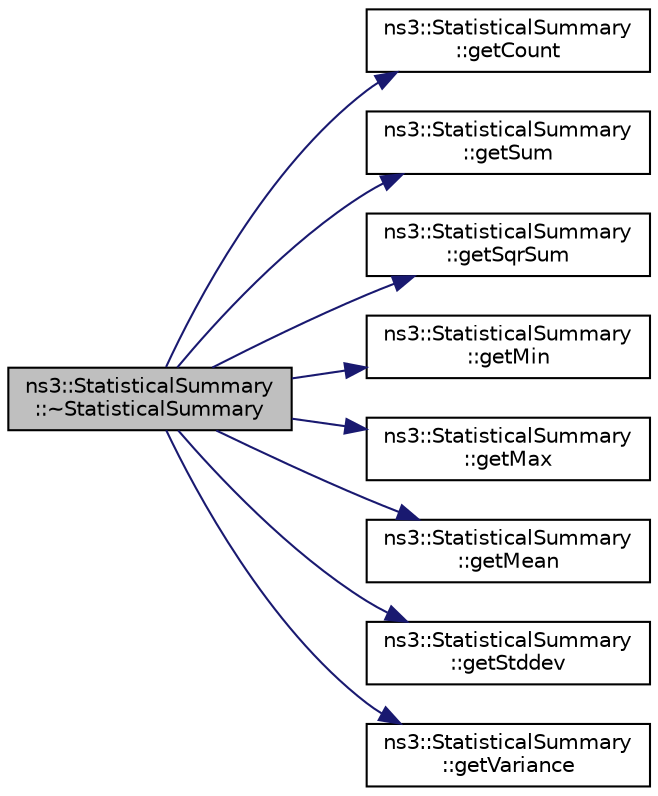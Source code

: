 digraph "ns3::StatisticalSummary::~StatisticalSummary"
{
  edge [fontname="Helvetica",fontsize="10",labelfontname="Helvetica",labelfontsize="10"];
  node [fontname="Helvetica",fontsize="10",shape=record];
  rankdir="LR";
  Node1 [label="ns3::StatisticalSummary\l::~StatisticalSummary",height=0.2,width=0.4,color="black", fillcolor="grey75", style="filled", fontcolor="black"];
  Node1 -> Node2 [color="midnightblue",fontsize="10",style="solid"];
  Node2 [label="ns3::StatisticalSummary\l::getCount",height=0.2,width=0.4,color="black", fillcolor="white", style="filled",URL="$d8/d78/classns3_1_1StatisticalSummary.html#a8eb8595f7ee683a643103a8c7ceb4aaf"];
  Node1 -> Node3 [color="midnightblue",fontsize="10",style="solid"];
  Node3 [label="ns3::StatisticalSummary\l::getSum",height=0.2,width=0.4,color="black", fillcolor="white", style="filled",URL="$d8/d78/classns3_1_1StatisticalSummary.html#aa0985cd61bb66fe79f81ea47f6dc1ed7"];
  Node1 -> Node4 [color="midnightblue",fontsize="10",style="solid"];
  Node4 [label="ns3::StatisticalSummary\l::getSqrSum",height=0.2,width=0.4,color="black", fillcolor="white", style="filled",URL="$d8/d78/classns3_1_1StatisticalSummary.html#aa596f679778e8f664ca176c570ef13ec"];
  Node1 -> Node5 [color="midnightblue",fontsize="10",style="solid"];
  Node5 [label="ns3::StatisticalSummary\l::getMin",height=0.2,width=0.4,color="black", fillcolor="white", style="filled",URL="$d8/d78/classns3_1_1StatisticalSummary.html#a901103a16ae2c7967fe6b6156133d454"];
  Node1 -> Node6 [color="midnightblue",fontsize="10",style="solid"];
  Node6 [label="ns3::StatisticalSummary\l::getMax",height=0.2,width=0.4,color="black", fillcolor="white", style="filled",URL="$d8/d78/classns3_1_1StatisticalSummary.html#a2f6f87e1719bce70ead2c7dead06542a"];
  Node1 -> Node7 [color="midnightblue",fontsize="10",style="solid"];
  Node7 [label="ns3::StatisticalSummary\l::getMean",height=0.2,width=0.4,color="black", fillcolor="white", style="filled",URL="$d8/d78/classns3_1_1StatisticalSummary.html#a38faea03f04063e6d2dba79915d74f85"];
  Node1 -> Node8 [color="midnightblue",fontsize="10",style="solid"];
  Node8 [label="ns3::StatisticalSummary\l::getStddev",height=0.2,width=0.4,color="black", fillcolor="white", style="filled",URL="$d8/d78/classns3_1_1StatisticalSummary.html#a5b9acc83876f85a7c35c4943ad43187a"];
  Node1 -> Node9 [color="midnightblue",fontsize="10",style="solid"];
  Node9 [label="ns3::StatisticalSummary\l::getVariance",height=0.2,width=0.4,color="black", fillcolor="white", style="filled",URL="$d8/d78/classns3_1_1StatisticalSummary.html#a69926c2885f04c9d437b59d7cc9337a9"];
}
